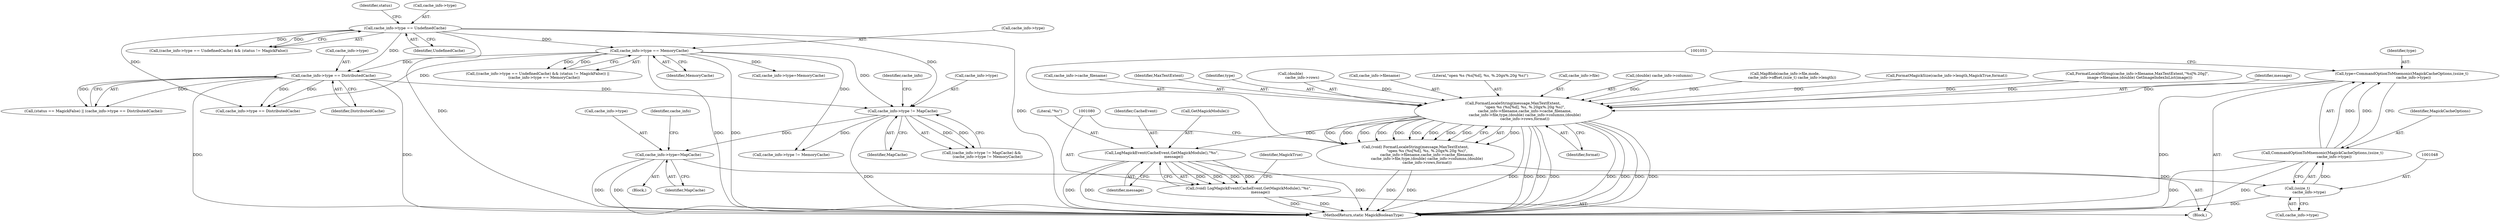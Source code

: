 digraph "0_ImageMagick_4e81ce8b07219c69a9aeccb0f7f7b927ca6db74c_0@pointer" {
"1001043" [label="(Call,type=CommandOptionToMnemonic(MagickCacheOptions,(ssize_t)\n                    cache_info->type))"];
"1001045" [label="(Call,CommandOptionToMnemonic(MagickCacheOptions,(ssize_t)\n                    cache_info->type))"];
"1001047" [label="(Call,(ssize_t)\n                    cache_info->type)"];
"1000973" [label="(Call,cache_info->type=MapCache)"];
"1000910" [label="(Call,cache_info->type != MapCache)"];
"1000425" [label="(Call,cache_info->type == MemoryCache)"];
"1000417" [label="(Call,cache_info->type == UndefinedCache)"];
"1000593" [label="(Call,cache_info->type == DistributedCache)"];
"1001054" [label="(Call,FormatLocaleString(message,MaxTextExtent,\n                    \"open %s (%s[%d], %s, %.20gx%.20g %s)\",\n                    cache_info->filename,cache_info->cache_filename,\n                    cache_info->file,type,(double) cache_info->columns,(double)\n                    cache_info->rows,format))"];
"1001052" [label="(Call,(void) FormatLocaleString(message,MaxTextExtent,\n                    \"open %s (%s[%d], %s, %.20gx%.20g %s)\",\n                    cache_info->filename,cache_info->cache_filename,\n                    cache_info->file,type,(double) cache_info->columns,(double)\n                    cache_info->rows,format))"];
"1001081" [label="(Call,LogMagickEvent(CacheEvent,GetMagickModule(),\"%s\",\n                    message))"];
"1001079" [label="(Call,(void) LogMagickEvent(CacheEvent,GetMagickModule(),\"%s\",\n                    message))"];
"1000423" [label="(Identifier,status)"];
"1000974" [label="(Call,cache_info->type)"];
"1000219" [label="(Call,FormatLocaleString(cache_info->filename,MaxTextExtent,\"%s[%.20g]\",\n    image->filename,(double) GetImageIndexInList(image)))"];
"1000589" [label="(Call,(status == MagickFalse) || (cache_info->type == DistributedCache))"];
"1000601" [label="(Call,cache_info->type == DistributedCache)"];
"1001054" [label="(Call,FormatLocaleString(message,MaxTextExtent,\n                    \"open %s (%s[%d], %s, %.20gx%.20g %s)\",\n                    cache_info->filename,cache_info->cache_filename,\n                    cache_info->file,type,(double) cache_info->columns,(double)\n                    cache_info->rows,format))"];
"1000457" [label="(Call,cache_info->type=MemoryCache)"];
"1001055" [label="(Identifier,message)"];
"1001087" [label="(Identifier,MagickTrue)"];
"1000911" [label="(Call,cache_info->type)"];
"1001082" [label="(Identifier,CacheEvent)"];
"1001034" [label="(Block,)"];
"1000980" [label="(Identifier,cache_info)"];
"1000915" [label="(Call,cache_info->type != MemoryCache)"];
"1000415" [label="(Call,((cache_info->type == UndefinedCache) && (status != MagickFalse)) ||\n           (cache_info->type == MemoryCache))"];
"1001043" [label="(Call,type=CommandOptionToMnemonic(MagickCacheOptions,(ssize_t)\n                    cache_info->type))"];
"1001061" [label="(Call,cache_info->cache_filename)"];
"1000425" [label="(Call,cache_info->type == MemoryCache)"];
"1001046" [label="(Identifier,MagickCacheOptions)"];
"1000416" [label="(Call,(cache_info->type == UndefinedCache) && (status != MagickFalse))"];
"1001056" [label="(Identifier,MaxTextExtent)"];
"1000973" [label="(Call,cache_info->type=MapCache)"];
"1001083" [label="(Call,GetMagickModule())"];
"1001044" [label="(Identifier,type)"];
"1001067" [label="(Identifier,type)"];
"1001085" [label="(Identifier,message)"];
"1001079" [label="(Call,(void) LogMagickEvent(CacheEvent,GetMagickModule(),\"%s\",\n                    message))"];
"1000418" [label="(Call,cache_info->type)"];
"1000968" [label="(Block,)"];
"1001052" [label="(Call,(void) FormatLocaleString(message,MaxTextExtent,\n                    \"open %s (%s[%d], %s, %.20gx%.20g %s)\",\n                    cache_info->filename,cache_info->cache_filename,\n                    cache_info->file,type,(double) cache_info->columns,(double)\n                    cache_info->rows,format))"];
"1000917" [label="(Identifier,cache_info)"];
"1001073" [label="(Call,(double)\n                    cache_info->rows)"];
"1000417" [label="(Call,cache_info->type == UndefinedCache)"];
"1000910" [label="(Call,cache_info->type != MapCache)"];
"1001058" [label="(Call,cache_info->filename)"];
"1001057" [label="(Literal,\"open %s (%s[%d], %s, %.20gx%.20g %s)\")"];
"1000593" [label="(Call,cache_info->type == DistributedCache)"];
"1000426" [label="(Call,cache_info->type)"];
"1001084" [label="(Literal,\"%s\")"];
"1000429" [label="(Identifier,MemoryCache)"];
"1001064" [label="(Call,cache_info->file)"];
"1001049" [label="(Call,cache_info->type)"];
"1001081" [label="(Call,LogMagickEvent(CacheEvent,GetMagickModule(),\"%s\",\n                    message))"];
"1000597" [label="(Identifier,DistributedCache)"];
"1001047" [label="(Call,(ssize_t)\n                    cache_info->type)"];
"1000909" [label="(Call,(cache_info->type != MapCache) &&\n          (cache_info->type != MemoryCache))"];
"1001068" [label="(Call,(double) cache_info->columns)"];
"1000933" [label="(Call,MapBlob(cache_info->file,mode,\n            cache_info->offset,(size_t) cache_info->length))"];
"1000977" [label="(Identifier,MapCache)"];
"1001174" [label="(MethodReturn,static MagickBooleanType)"];
"1001078" [label="(Identifier,format)"];
"1001037" [label="(Call,FormatMagickSize(cache_info->length,MagickTrue,format))"];
"1000594" [label="(Call,cache_info->type)"];
"1000421" [label="(Identifier,UndefinedCache)"];
"1001045" [label="(Call,CommandOptionToMnemonic(MagickCacheOptions,(ssize_t)\n                    cache_info->type))"];
"1000914" [label="(Identifier,MapCache)"];
"1001043" -> "1001034"  [label="AST: "];
"1001043" -> "1001045"  [label="CFG: "];
"1001044" -> "1001043"  [label="AST: "];
"1001045" -> "1001043"  [label="AST: "];
"1001053" -> "1001043"  [label="CFG: "];
"1001043" -> "1001174"  [label="DDG: "];
"1001045" -> "1001043"  [label="DDG: "];
"1001045" -> "1001043"  [label="DDG: "];
"1001043" -> "1001054"  [label="DDG: "];
"1001045" -> "1001047"  [label="CFG: "];
"1001046" -> "1001045"  [label="AST: "];
"1001047" -> "1001045"  [label="AST: "];
"1001045" -> "1001174"  [label="DDG: "];
"1001045" -> "1001174"  [label="DDG: "];
"1001047" -> "1001045"  [label="DDG: "];
"1001047" -> "1001049"  [label="CFG: "];
"1001048" -> "1001047"  [label="AST: "];
"1001049" -> "1001047"  [label="AST: "];
"1001047" -> "1001174"  [label="DDG: "];
"1000973" -> "1001047"  [label="DDG: "];
"1000973" -> "1000968"  [label="AST: "];
"1000973" -> "1000977"  [label="CFG: "];
"1000974" -> "1000973"  [label="AST: "];
"1000977" -> "1000973"  [label="AST: "];
"1000980" -> "1000973"  [label="CFG: "];
"1000973" -> "1001174"  [label="DDG: "];
"1000973" -> "1001174"  [label="DDG: "];
"1000910" -> "1000973"  [label="DDG: "];
"1000910" -> "1000909"  [label="AST: "];
"1000910" -> "1000914"  [label="CFG: "];
"1000911" -> "1000910"  [label="AST: "];
"1000914" -> "1000910"  [label="AST: "];
"1000917" -> "1000910"  [label="CFG: "];
"1000909" -> "1000910"  [label="CFG: "];
"1000910" -> "1001174"  [label="DDG: "];
"1000910" -> "1000909"  [label="DDG: "];
"1000910" -> "1000909"  [label="DDG: "];
"1000425" -> "1000910"  [label="DDG: "];
"1000417" -> "1000910"  [label="DDG: "];
"1000593" -> "1000910"  [label="DDG: "];
"1000910" -> "1000915"  [label="DDG: "];
"1000425" -> "1000415"  [label="AST: "];
"1000425" -> "1000429"  [label="CFG: "];
"1000426" -> "1000425"  [label="AST: "];
"1000429" -> "1000425"  [label="AST: "];
"1000415" -> "1000425"  [label="CFG: "];
"1000425" -> "1001174"  [label="DDG: "];
"1000425" -> "1001174"  [label="DDG: "];
"1000425" -> "1000415"  [label="DDG: "];
"1000425" -> "1000415"  [label="DDG: "];
"1000417" -> "1000425"  [label="DDG: "];
"1000425" -> "1000457"  [label="DDG: "];
"1000425" -> "1000593"  [label="DDG: "];
"1000425" -> "1000601"  [label="DDG: "];
"1000425" -> "1000915"  [label="DDG: "];
"1000417" -> "1000416"  [label="AST: "];
"1000417" -> "1000421"  [label="CFG: "];
"1000418" -> "1000417"  [label="AST: "];
"1000421" -> "1000417"  [label="AST: "];
"1000423" -> "1000417"  [label="CFG: "];
"1000416" -> "1000417"  [label="CFG: "];
"1000417" -> "1001174"  [label="DDG: "];
"1000417" -> "1001174"  [label="DDG: "];
"1000417" -> "1000416"  [label="DDG: "];
"1000417" -> "1000416"  [label="DDG: "];
"1000417" -> "1000593"  [label="DDG: "];
"1000417" -> "1000601"  [label="DDG: "];
"1000593" -> "1000589"  [label="AST: "];
"1000593" -> "1000597"  [label="CFG: "];
"1000594" -> "1000593"  [label="AST: "];
"1000597" -> "1000593"  [label="AST: "];
"1000589" -> "1000593"  [label="CFG: "];
"1000593" -> "1001174"  [label="DDG: "];
"1000593" -> "1001174"  [label="DDG: "];
"1000593" -> "1000589"  [label="DDG: "];
"1000593" -> "1000589"  [label="DDG: "];
"1000593" -> "1000601"  [label="DDG: "];
"1000593" -> "1000601"  [label="DDG: "];
"1001054" -> "1001052"  [label="AST: "];
"1001054" -> "1001078"  [label="CFG: "];
"1001055" -> "1001054"  [label="AST: "];
"1001056" -> "1001054"  [label="AST: "];
"1001057" -> "1001054"  [label="AST: "];
"1001058" -> "1001054"  [label="AST: "];
"1001061" -> "1001054"  [label="AST: "];
"1001064" -> "1001054"  [label="AST: "];
"1001067" -> "1001054"  [label="AST: "];
"1001068" -> "1001054"  [label="AST: "];
"1001073" -> "1001054"  [label="AST: "];
"1001078" -> "1001054"  [label="AST: "];
"1001052" -> "1001054"  [label="CFG: "];
"1001054" -> "1001174"  [label="DDG: "];
"1001054" -> "1001174"  [label="DDG: "];
"1001054" -> "1001174"  [label="DDG: "];
"1001054" -> "1001174"  [label="DDG: "];
"1001054" -> "1001174"  [label="DDG: "];
"1001054" -> "1001174"  [label="DDG: "];
"1001054" -> "1001174"  [label="DDG: "];
"1001054" -> "1001174"  [label="DDG: "];
"1001054" -> "1001052"  [label="DDG: "];
"1001054" -> "1001052"  [label="DDG: "];
"1001054" -> "1001052"  [label="DDG: "];
"1001054" -> "1001052"  [label="DDG: "];
"1001054" -> "1001052"  [label="DDG: "];
"1001054" -> "1001052"  [label="DDG: "];
"1001054" -> "1001052"  [label="DDG: "];
"1001054" -> "1001052"  [label="DDG: "];
"1001054" -> "1001052"  [label="DDG: "];
"1001054" -> "1001052"  [label="DDG: "];
"1000219" -> "1001054"  [label="DDG: "];
"1000219" -> "1001054"  [label="DDG: "];
"1000933" -> "1001054"  [label="DDG: "];
"1001068" -> "1001054"  [label="DDG: "];
"1001073" -> "1001054"  [label="DDG: "];
"1001037" -> "1001054"  [label="DDG: "];
"1001054" -> "1001081"  [label="DDG: "];
"1001052" -> "1001034"  [label="AST: "];
"1001053" -> "1001052"  [label="AST: "];
"1001080" -> "1001052"  [label="CFG: "];
"1001052" -> "1001174"  [label="DDG: "];
"1001052" -> "1001174"  [label="DDG: "];
"1001081" -> "1001079"  [label="AST: "];
"1001081" -> "1001085"  [label="CFG: "];
"1001082" -> "1001081"  [label="AST: "];
"1001083" -> "1001081"  [label="AST: "];
"1001084" -> "1001081"  [label="AST: "];
"1001085" -> "1001081"  [label="AST: "];
"1001079" -> "1001081"  [label="CFG: "];
"1001081" -> "1001174"  [label="DDG: "];
"1001081" -> "1001174"  [label="DDG: "];
"1001081" -> "1001174"  [label="DDG: "];
"1001081" -> "1001079"  [label="DDG: "];
"1001081" -> "1001079"  [label="DDG: "];
"1001081" -> "1001079"  [label="DDG: "];
"1001081" -> "1001079"  [label="DDG: "];
"1001079" -> "1001034"  [label="AST: "];
"1001080" -> "1001079"  [label="AST: "];
"1001087" -> "1001079"  [label="CFG: "];
"1001079" -> "1001174"  [label="DDG: "];
"1001079" -> "1001174"  [label="DDG: "];
}
